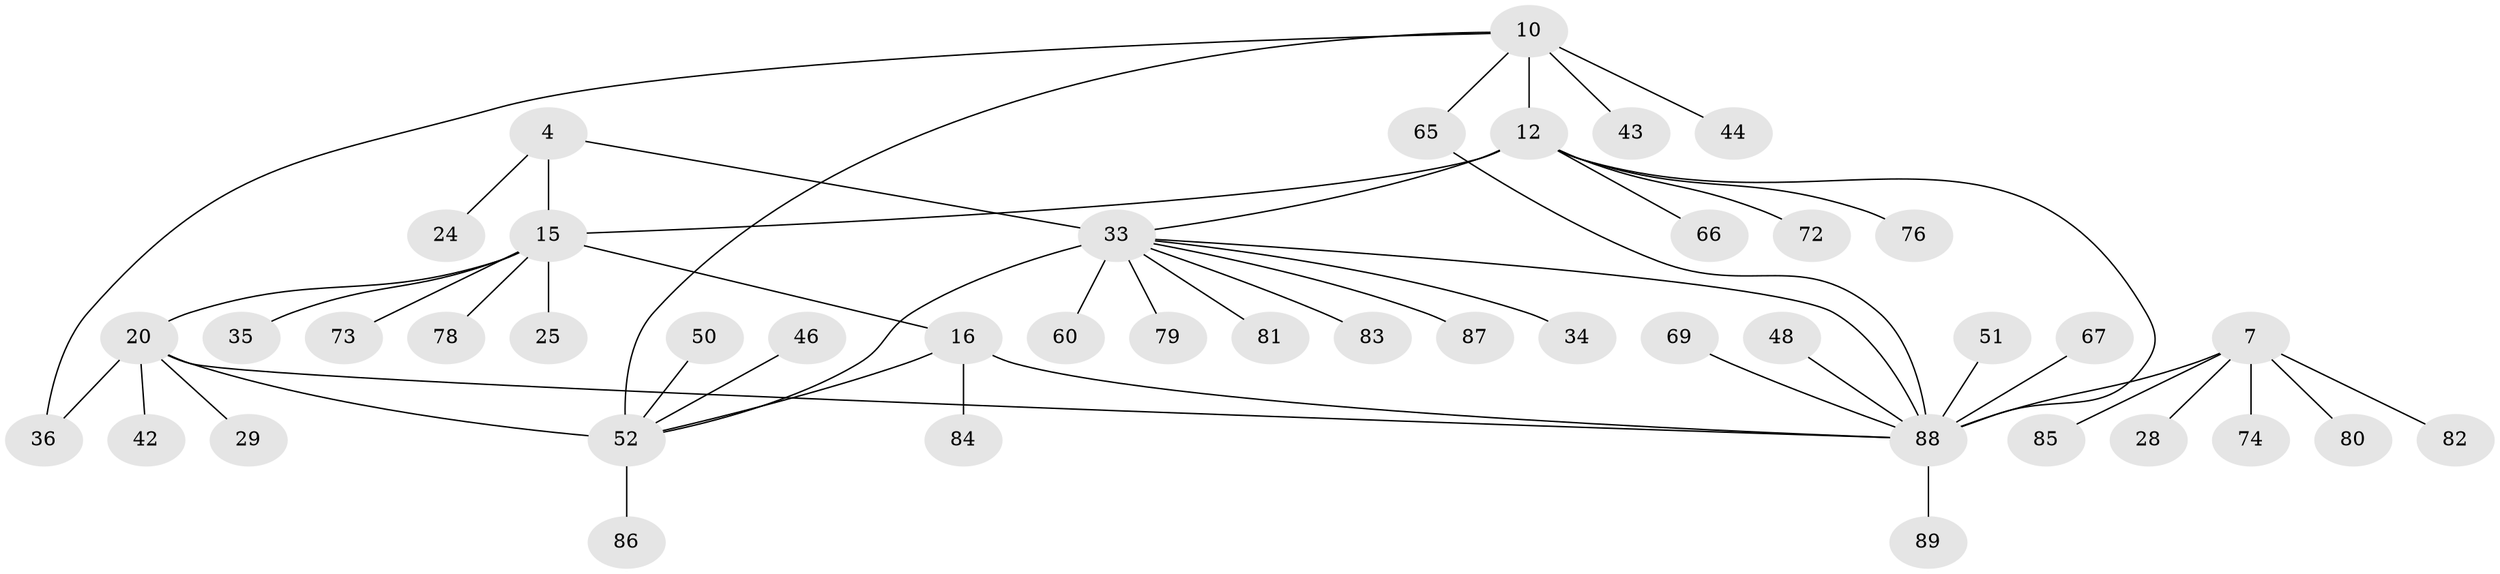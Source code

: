 // original degree distribution, {7: 0.0449438202247191, 3: 0.033707865168539325, 10: 0.011235955056179775, 5: 0.0898876404494382, 11: 0.011235955056179775, 6: 0.06741573033707865, 8: 0.011235955056179775, 4: 0.033707865168539325, 1: 0.5393258426966292, 2: 0.15730337078651685}
// Generated by graph-tools (version 1.1) at 2025/58/03/04/25 21:58:43]
// undirected, 44 vertices, 52 edges
graph export_dot {
graph [start="1"]
  node [color=gray90,style=filled];
  4 [super="+2"];
  7 [super="+6"];
  10 [super="+9"];
  12 [super="+11"];
  15 [super="+14"];
  16 [super="+13"];
  20 [super="+17"];
  24;
  25;
  28;
  29;
  33 [super="+3"];
  34;
  35;
  36;
  42;
  43;
  44;
  46;
  48;
  50;
  51;
  52 [super="+40+19"];
  60;
  65;
  66;
  67;
  69;
  72 [super="+71"];
  73 [super="+58"];
  74 [super="+70"];
  76;
  78;
  79 [super="+68"];
  80;
  81 [super="+75"];
  82;
  83 [super="+38+55"];
  84 [super="+59+61+62+63"];
  85;
  86;
  87;
  88 [super="+21+27+30+77+8+39+47"];
  89;
  4 -- 24;
  4 -- 15;
  4 -- 33 [weight=4];
  7 -- 80;
  7 -- 85;
  7 -- 82;
  7 -- 28;
  7 -- 74;
  7 -- 88 [weight=4];
  10 -- 12 [weight=4];
  10 -- 43;
  10 -- 44;
  10 -- 65;
  10 -- 36;
  10 -- 52 [weight=2];
  12 -- 66;
  12 -- 15;
  12 -- 76;
  12 -- 72;
  12 -- 88;
  12 -- 33;
  15 -- 16 [weight=4];
  15 -- 25;
  15 -- 78;
  15 -- 20;
  15 -- 35;
  15 -- 73;
  16 -- 52;
  16 -- 84;
  16 -- 88;
  20 -- 42;
  20 -- 36;
  20 -- 29;
  20 -- 88 [weight=2];
  20 -- 52 [weight=4];
  33 -- 34;
  33 -- 79;
  33 -- 81;
  33 -- 83;
  33 -- 52 [weight=2];
  33 -- 87;
  33 -- 88;
  33 -- 60;
  46 -- 52;
  48 -- 88;
  50 -- 52;
  51 -- 88;
  52 -- 86;
  65 -- 88;
  67 -- 88;
  69 -- 88;
  88 -- 89;
}

